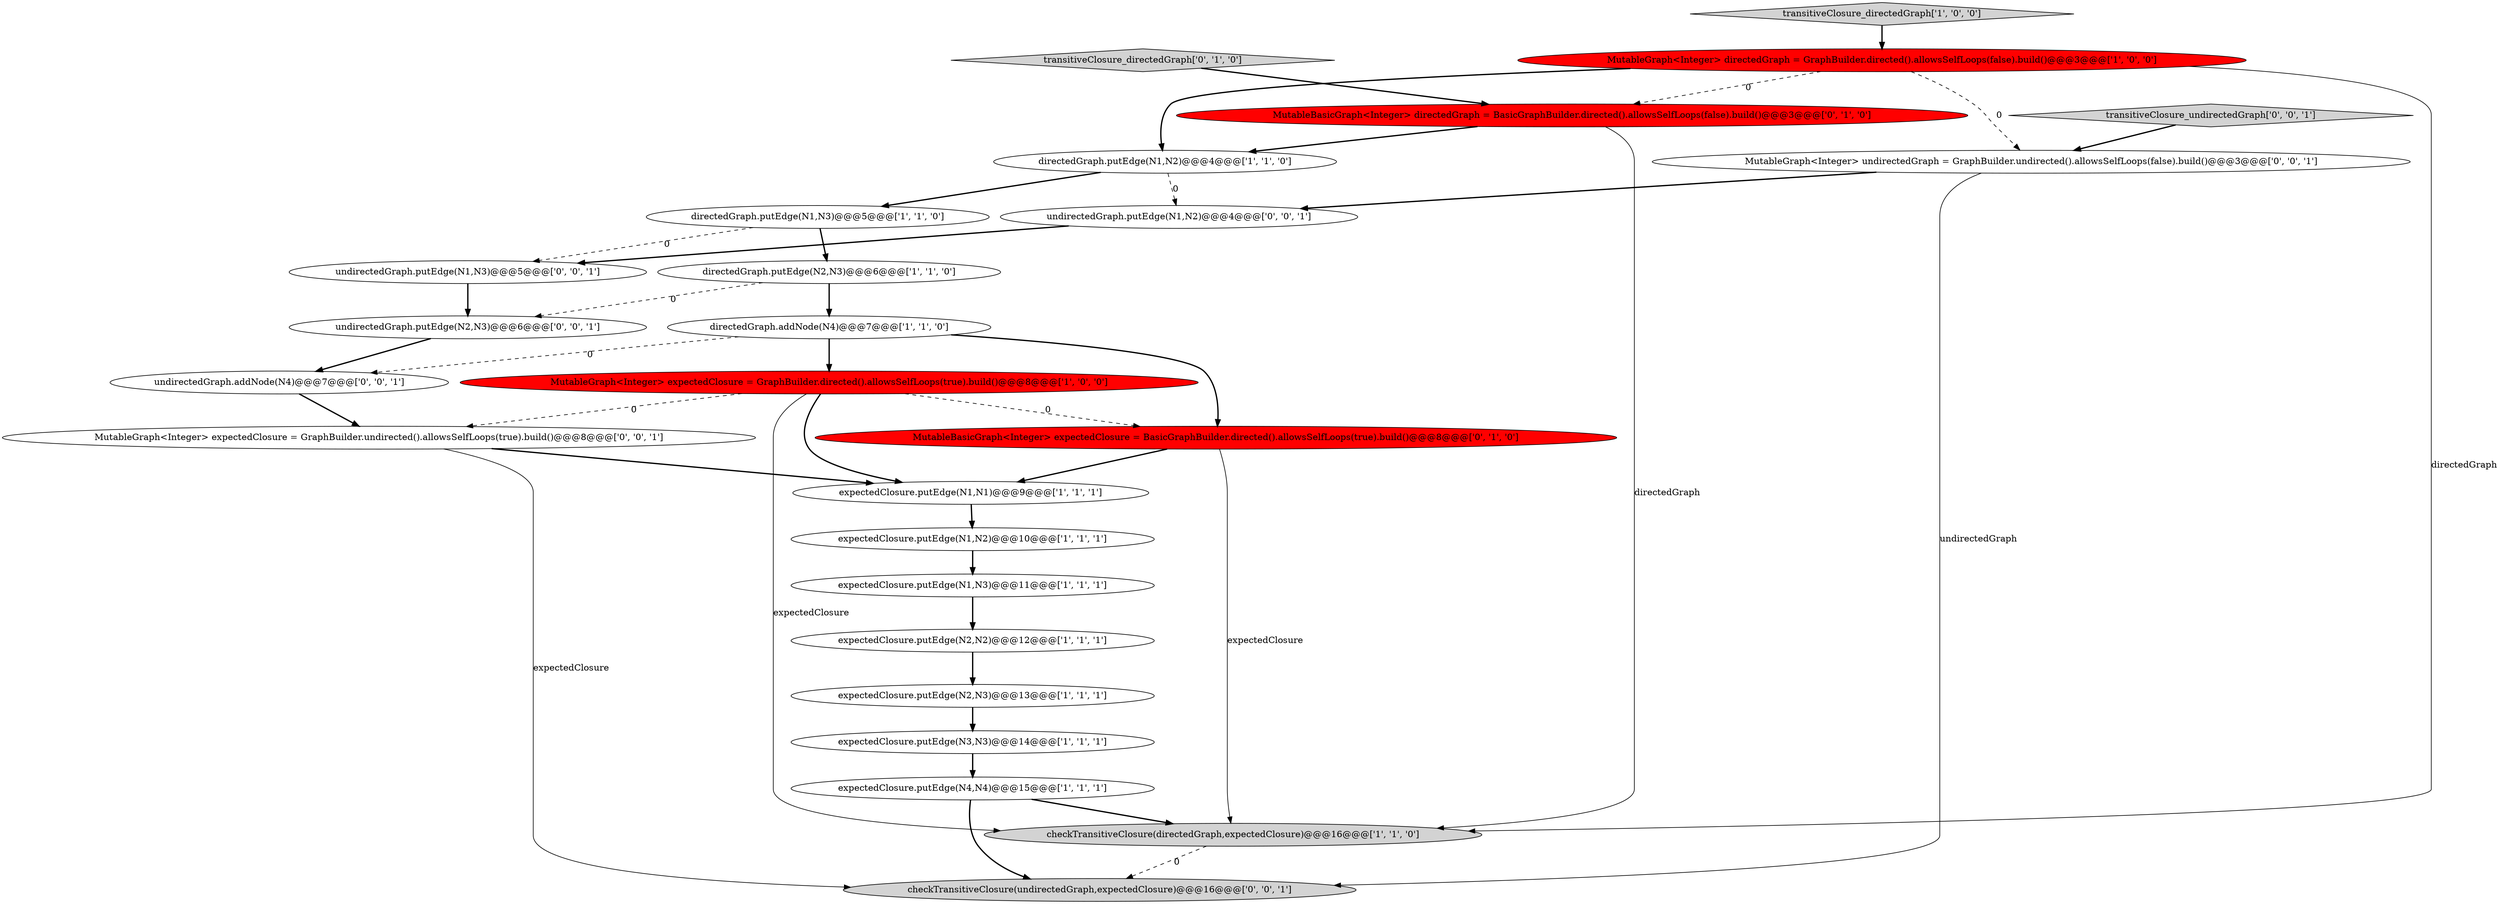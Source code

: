digraph {
12 [style = filled, label = "checkTransitiveClosure(directedGraph,expectedClosure)@@@16@@@['1', '1', '0']", fillcolor = lightgray, shape = ellipse image = "AAA0AAABBB1BBB"];
21 [style = filled, label = "checkTransitiveClosure(undirectedGraph,expectedClosure)@@@16@@@['0', '0', '1']", fillcolor = lightgray, shape = ellipse image = "AAA0AAABBB3BBB"];
3 [style = filled, label = "directedGraph.addNode(N4)@@@7@@@['1', '1', '0']", fillcolor = white, shape = ellipse image = "AAA0AAABBB1BBB"];
17 [style = filled, label = "MutableBasicGraph<Integer> directedGraph = BasicGraphBuilder.directed().allowsSelfLoops(false).build()@@@3@@@['0', '1', '0']", fillcolor = red, shape = ellipse image = "AAA1AAABBB2BBB"];
14 [style = filled, label = "expectedClosure.putEdge(N1,N2)@@@10@@@['1', '1', '1']", fillcolor = white, shape = ellipse image = "AAA0AAABBB1BBB"];
24 [style = filled, label = "MutableGraph<Integer> expectedClosure = GraphBuilder.undirected().allowsSelfLoops(true).build()@@@8@@@['0', '0', '1']", fillcolor = white, shape = ellipse image = "AAA0AAABBB3BBB"];
7 [style = filled, label = "directedGraph.putEdge(N1,N2)@@@4@@@['1', '1', '0']", fillcolor = white, shape = ellipse image = "AAA0AAABBB1BBB"];
0 [style = filled, label = "expectedClosure.putEdge(N2,N2)@@@12@@@['1', '1', '1']", fillcolor = white, shape = ellipse image = "AAA0AAABBB1BBB"];
10 [style = filled, label = "directedGraph.putEdge(N1,N3)@@@5@@@['1', '1', '0']", fillcolor = white, shape = ellipse image = "AAA0AAABBB1BBB"];
15 [style = filled, label = "MutableBasicGraph<Integer> expectedClosure = BasicGraphBuilder.directed().allowsSelfLoops(true).build()@@@8@@@['0', '1', '0']", fillcolor = red, shape = ellipse image = "AAA1AAABBB2BBB"];
13 [style = filled, label = "expectedClosure.putEdge(N1,N1)@@@9@@@['1', '1', '1']", fillcolor = white, shape = ellipse image = "AAA0AAABBB1BBB"];
6 [style = filled, label = "expectedClosure.putEdge(N4,N4)@@@15@@@['1', '1', '1']", fillcolor = white, shape = ellipse image = "AAA0AAABBB1BBB"];
16 [style = filled, label = "transitiveClosure_directedGraph['0', '1', '0']", fillcolor = lightgray, shape = diamond image = "AAA0AAABBB2BBB"];
22 [style = filled, label = "undirectedGraph.putEdge(N1,N3)@@@5@@@['0', '0', '1']", fillcolor = white, shape = ellipse image = "AAA0AAABBB3BBB"];
2 [style = filled, label = "expectedClosure.putEdge(N3,N3)@@@14@@@['1', '1', '1']", fillcolor = white, shape = ellipse image = "AAA0AAABBB1BBB"];
20 [style = filled, label = "undirectedGraph.putEdge(N1,N2)@@@4@@@['0', '0', '1']", fillcolor = white, shape = ellipse image = "AAA0AAABBB3BBB"];
4 [style = filled, label = "expectedClosure.putEdge(N1,N3)@@@11@@@['1', '1', '1']", fillcolor = white, shape = ellipse image = "AAA0AAABBB1BBB"];
11 [style = filled, label = "expectedClosure.putEdge(N2,N3)@@@13@@@['1', '1', '1']", fillcolor = white, shape = ellipse image = "AAA0AAABBB1BBB"];
23 [style = filled, label = "MutableGraph<Integer> undirectedGraph = GraphBuilder.undirected().allowsSelfLoops(false).build()@@@3@@@['0', '0', '1']", fillcolor = white, shape = ellipse image = "AAA0AAABBB3BBB"];
19 [style = filled, label = "undirectedGraph.addNode(N4)@@@7@@@['0', '0', '1']", fillcolor = white, shape = ellipse image = "AAA0AAABBB3BBB"];
25 [style = filled, label = "transitiveClosure_undirectedGraph['0', '0', '1']", fillcolor = lightgray, shape = diamond image = "AAA0AAABBB3BBB"];
5 [style = filled, label = "MutableGraph<Integer> directedGraph = GraphBuilder.directed().allowsSelfLoops(false).build()@@@3@@@['1', '0', '0']", fillcolor = red, shape = ellipse image = "AAA1AAABBB1BBB"];
9 [style = filled, label = "MutableGraph<Integer> expectedClosure = GraphBuilder.directed().allowsSelfLoops(true).build()@@@8@@@['1', '0', '0']", fillcolor = red, shape = ellipse image = "AAA1AAABBB1BBB"];
18 [style = filled, label = "undirectedGraph.putEdge(N2,N3)@@@6@@@['0', '0', '1']", fillcolor = white, shape = ellipse image = "AAA0AAABBB3BBB"];
1 [style = filled, label = "directedGraph.putEdge(N2,N3)@@@6@@@['1', '1', '0']", fillcolor = white, shape = ellipse image = "AAA0AAABBB1BBB"];
8 [style = filled, label = "transitiveClosure_directedGraph['1', '0', '0']", fillcolor = lightgray, shape = diamond image = "AAA0AAABBB1BBB"];
24->21 [style = solid, label="expectedClosure"];
23->20 [style = bold, label=""];
15->13 [style = bold, label=""];
9->24 [style = dashed, label="0"];
7->10 [style = bold, label=""];
2->6 [style = bold, label=""];
25->23 [style = bold, label=""];
6->21 [style = bold, label=""];
5->12 [style = solid, label="directedGraph"];
5->23 [style = dashed, label="0"];
1->3 [style = bold, label=""];
18->19 [style = bold, label=""];
15->12 [style = solid, label="expectedClosure"];
7->20 [style = dashed, label="0"];
0->11 [style = bold, label=""];
3->15 [style = bold, label=""];
24->13 [style = bold, label=""];
1->18 [style = dashed, label="0"];
16->17 [style = bold, label=""];
10->22 [style = dashed, label="0"];
11->2 [style = bold, label=""];
12->21 [style = dashed, label="0"];
4->0 [style = bold, label=""];
20->22 [style = bold, label=""];
19->24 [style = bold, label=""];
3->19 [style = dashed, label="0"];
17->7 [style = bold, label=""];
3->9 [style = bold, label=""];
23->21 [style = solid, label="undirectedGraph"];
22->18 [style = bold, label=""];
17->12 [style = solid, label="directedGraph"];
5->17 [style = dashed, label="0"];
8->5 [style = bold, label=""];
9->12 [style = solid, label="expectedClosure"];
9->13 [style = bold, label=""];
5->7 [style = bold, label=""];
10->1 [style = bold, label=""];
13->14 [style = bold, label=""];
9->15 [style = dashed, label="0"];
14->4 [style = bold, label=""];
6->12 [style = bold, label=""];
}
